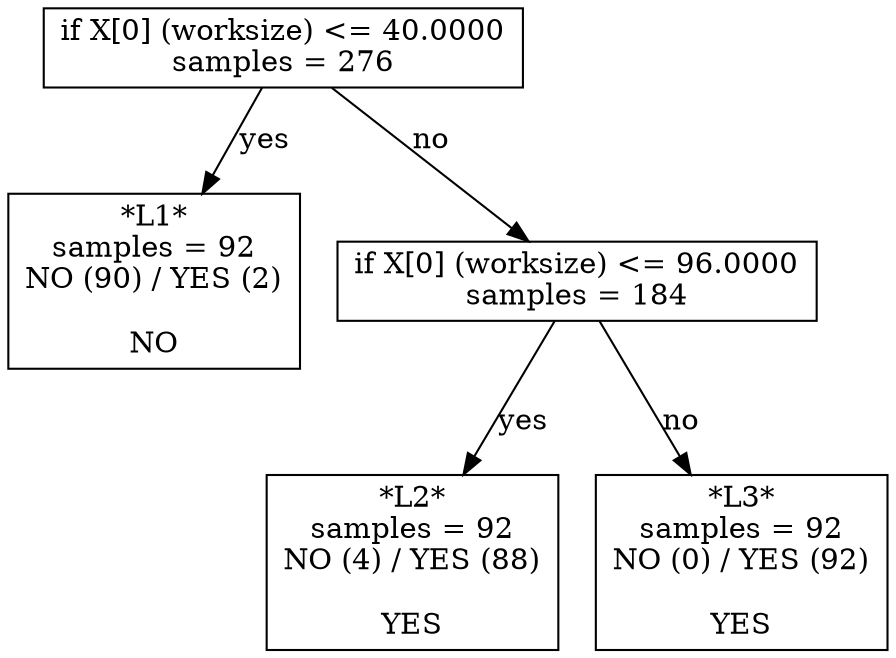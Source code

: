 digraph Tree {
0 [label="if X[0] (worksize) <= 40.0000\nsamples = 276", shape="box"] ;
1 [label="*L1*\nsamples = 92\nNO (90) / YES (2)\n\nNO", shape="box"] ;
0 -> 1 [label="yes"];
2 [label="if X[0] (worksize) <= 96.0000\nsamples = 184", shape="box"] ;
0 -> 2 [label="no"];
3 [label="*L2*\nsamples = 92\nNO (4) / YES (88)\n\nYES", shape="box"] ;
2 -> 3 [label="yes"];
4 [label="*L3*\nsamples = 92\nNO (0) / YES (92)\n\nYES", shape="box"] ;
2 -> 4 [label="no"];
}
